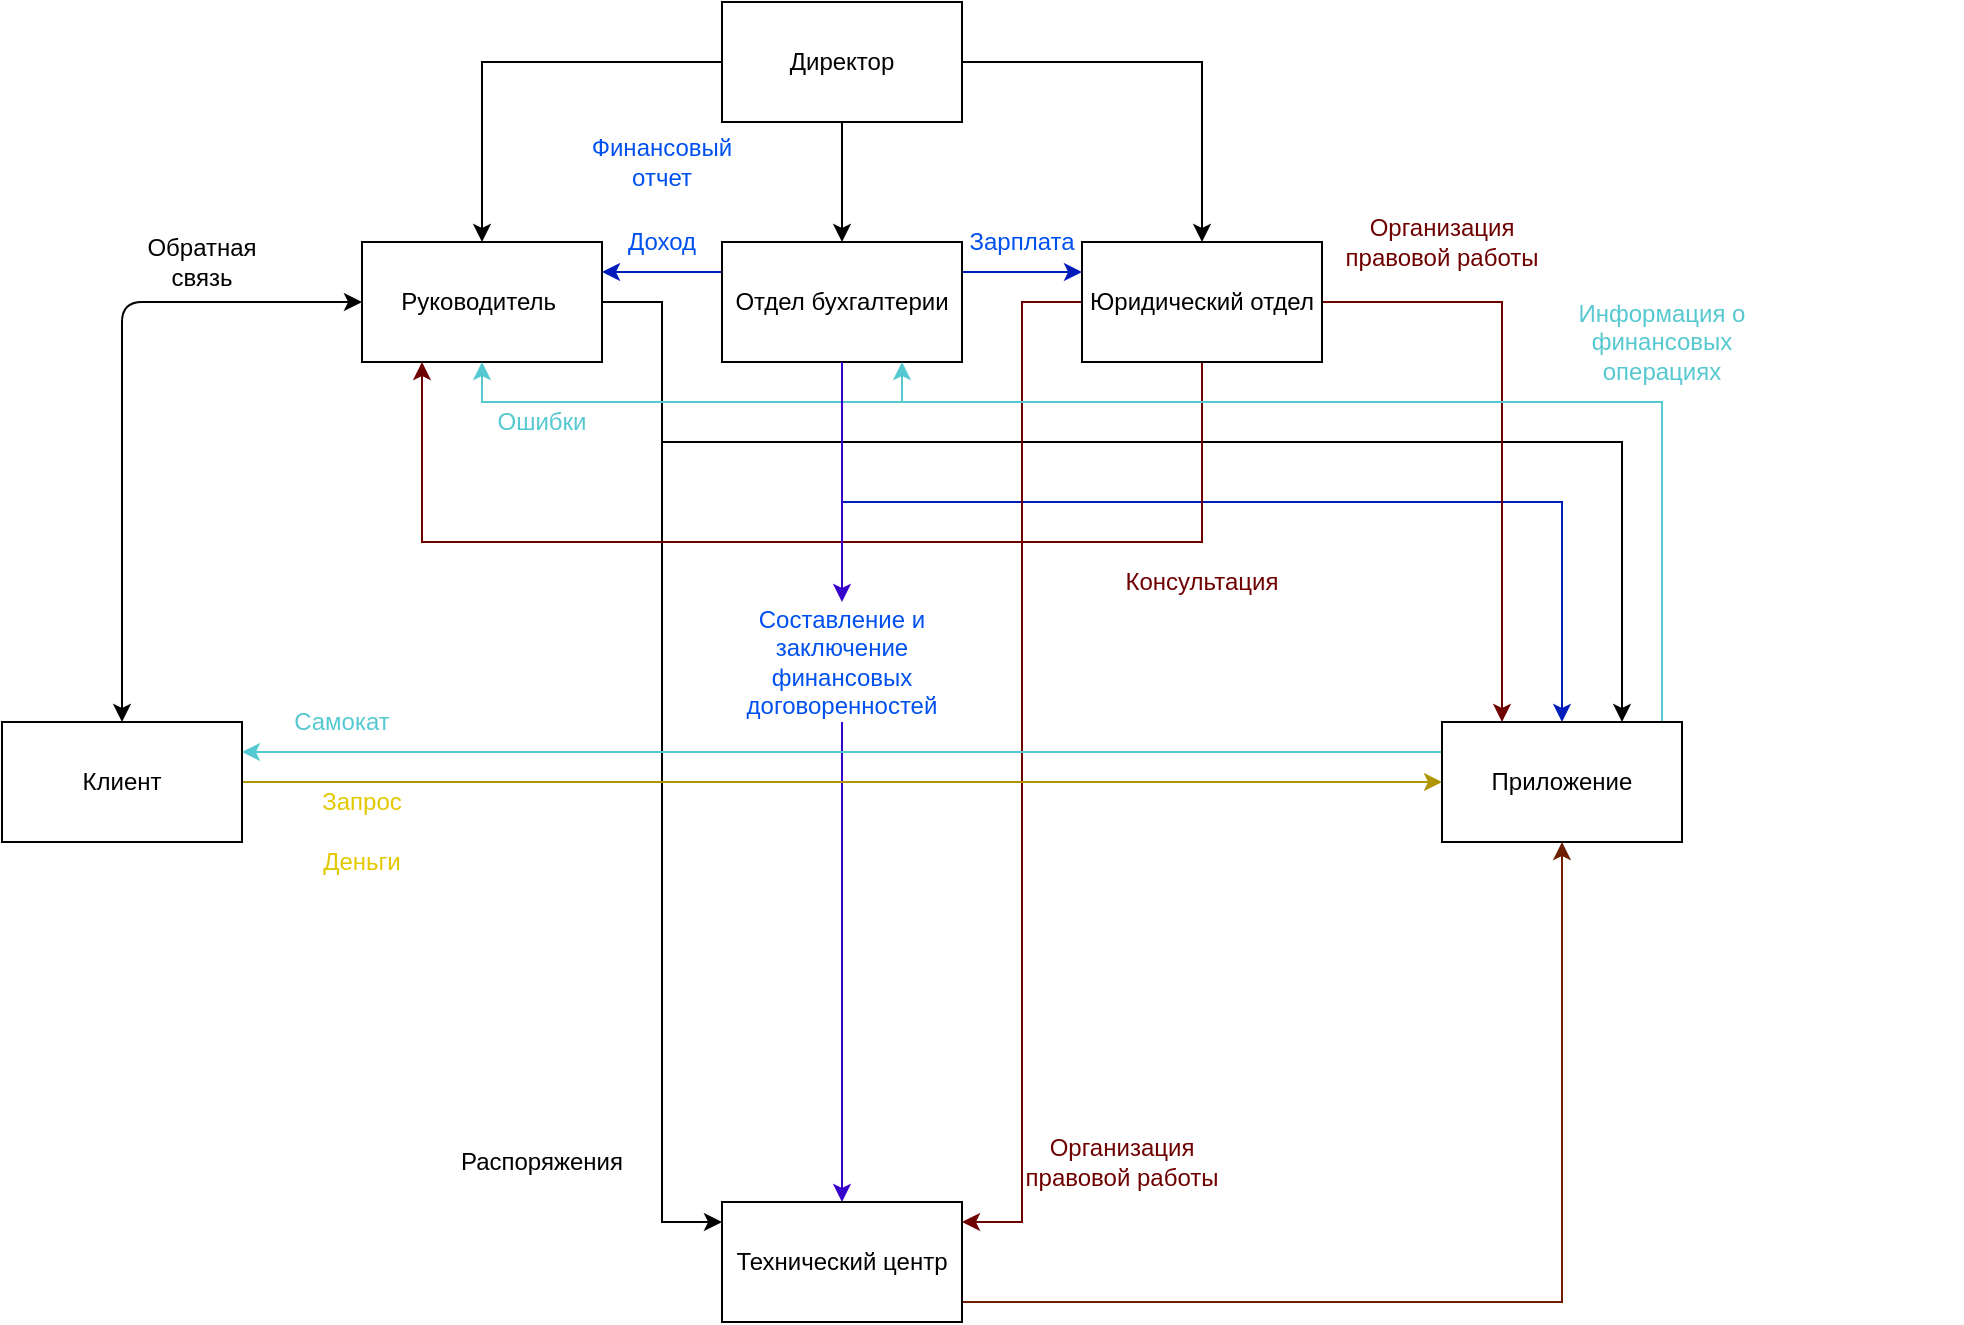 <mxfile version="13.9.6" type="github">
  <diagram id="vhNA32yhA7gt9Mvv8yJN" name="Страница 1">
    <mxGraphModel dx="2249" dy="705" grid="1" gridSize="10" guides="1" tooltips="1" connect="1" arrows="1" fold="1" page="1" pageScale="1" pageWidth="827" pageHeight="1169" math="0" shadow="0">
      <root>
        <mxCell id="0" />
        <mxCell id="1" parent="0" />
        <mxCell id="5R2O_VC241QUrDr7r4t_-8" style="edgeStyle=orthogonalEdgeStyle;rounded=0;orthogonalLoop=1;jettySize=auto;html=1;entryX=0.5;entryY=0;entryDx=0;entryDy=0;" parent="1" source="5R2O_VC241QUrDr7r4t_-1" target="5R2O_VC241QUrDr7r4t_-2" edge="1">
          <mxGeometry relative="1" as="geometry" />
        </mxCell>
        <mxCell id="5R2O_VC241QUrDr7r4t_-9" style="edgeStyle=orthogonalEdgeStyle;rounded=0;orthogonalLoop=1;jettySize=auto;html=1;entryX=0.5;entryY=0;entryDx=0;entryDy=0;" parent="1" source="5R2O_VC241QUrDr7r4t_-1" target="5R2O_VC241QUrDr7r4t_-3" edge="1">
          <mxGeometry relative="1" as="geometry" />
        </mxCell>
        <mxCell id="5R2O_VC241QUrDr7r4t_-10" style="edgeStyle=orthogonalEdgeStyle;rounded=0;orthogonalLoop=1;jettySize=auto;html=1;entryX=0.5;entryY=0;entryDx=0;entryDy=0;" parent="1" source="5R2O_VC241QUrDr7r4t_-1" target="5R2O_VC241QUrDr7r4t_-4" edge="1">
          <mxGeometry relative="1" as="geometry" />
        </mxCell>
        <mxCell id="5R2O_VC241QUrDr7r4t_-1" value="Директор" style="rounded=0;whiteSpace=wrap;html=1;" parent="1" vertex="1">
          <mxGeometry x="320" y="40" width="120" height="60" as="geometry" />
        </mxCell>
        <mxCell id="5R2O_VC241QUrDr7r4t_-13" style="edgeStyle=orthogonalEdgeStyle;rounded=0;orthogonalLoop=1;jettySize=auto;html=1;" parent="1" source="5R2O_VC241QUrDr7r4t_-2" target="5R2O_VC241QUrDr7r4t_-7" edge="1">
          <mxGeometry relative="1" as="geometry">
            <Array as="points">
              <mxPoint x="290" y="190" />
              <mxPoint x="290" y="650" />
            </Array>
          </mxGeometry>
        </mxCell>
        <mxCell id="5R2O_VC241QUrDr7r4t_-23" style="edgeStyle=orthogonalEdgeStyle;rounded=0;orthogonalLoop=1;jettySize=auto;html=1;entryX=0.75;entryY=0;entryDx=0;entryDy=0;" parent="1" source="5R2O_VC241QUrDr7r4t_-2" target="5R2O_VC241QUrDr7r4t_-6" edge="1">
          <mxGeometry relative="1" as="geometry">
            <Array as="points">
              <mxPoint x="290" y="190" />
              <mxPoint x="290" y="260" />
              <mxPoint x="770" y="260" />
            </Array>
          </mxGeometry>
        </mxCell>
        <mxCell id="5R2O_VC241QUrDr7r4t_-2" value="Руководитель&amp;nbsp;" style="rounded=0;whiteSpace=wrap;html=1;" parent="1" vertex="1">
          <mxGeometry x="140" y="160" width="120" height="60" as="geometry" />
        </mxCell>
        <mxCell id="5R2O_VC241QUrDr7r4t_-12" style="edgeStyle=orthogonalEdgeStyle;rounded=0;orthogonalLoop=1;jettySize=auto;html=1;entryX=0.5;entryY=0;entryDx=0;entryDy=0;fillColor=#6a00ff;strokeColor=#3700CC;" parent="1" source="zDYuwxlkkfr3ZyuYKjbI-14" target="5R2O_VC241QUrDr7r4t_-7" edge="1">
          <mxGeometry relative="1" as="geometry" />
        </mxCell>
        <mxCell id="5R2O_VC241QUrDr7r4t_-19" style="edgeStyle=orthogonalEdgeStyle;rounded=0;orthogonalLoop=1;jettySize=auto;html=1;entryX=0.5;entryY=0;entryDx=0;entryDy=0;fillColor=#0050ef;strokeColor=#001DBC;" parent="1" source="5R2O_VC241QUrDr7r4t_-3" target="5R2O_VC241QUrDr7r4t_-6" edge="1">
          <mxGeometry relative="1" as="geometry">
            <Array as="points">
              <mxPoint x="380" y="290" />
              <mxPoint x="740" y="290" />
            </Array>
          </mxGeometry>
        </mxCell>
        <mxCell id="5R2O_VC241QUrDr7r4t_-20" style="edgeStyle=orthogonalEdgeStyle;rounded=0;orthogonalLoop=1;jettySize=auto;html=1;entryX=1;entryY=0.25;entryDx=0;entryDy=0;fillColor=#0050ef;strokeColor=#001DBC;" parent="1" source="5R2O_VC241QUrDr7r4t_-3" target="5R2O_VC241QUrDr7r4t_-2" edge="1">
          <mxGeometry relative="1" as="geometry">
            <Array as="points">
              <mxPoint x="310" y="175" />
              <mxPoint x="310" y="175" />
            </Array>
          </mxGeometry>
        </mxCell>
        <mxCell id="5R2O_VC241QUrDr7r4t_-21" style="edgeStyle=orthogonalEdgeStyle;rounded=0;orthogonalLoop=1;jettySize=auto;html=1;entryX=0;entryY=0.25;entryDx=0;entryDy=0;fillColor=#0050ef;strokeColor=#001DBC;" parent="1" source="5R2O_VC241QUrDr7r4t_-3" target="5R2O_VC241QUrDr7r4t_-4" edge="1">
          <mxGeometry relative="1" as="geometry">
            <Array as="points">
              <mxPoint x="460" y="175" />
              <mxPoint x="460" y="175" />
            </Array>
          </mxGeometry>
        </mxCell>
        <mxCell id="5R2O_VC241QUrDr7r4t_-3" value="Отдел бухгалтерии" style="rounded=0;whiteSpace=wrap;html=1;" parent="1" vertex="1">
          <mxGeometry x="320" y="160" width="120" height="60" as="geometry" />
        </mxCell>
        <mxCell id="5R2O_VC241QUrDr7r4t_-11" style="edgeStyle=orthogonalEdgeStyle;rounded=0;orthogonalLoop=1;jettySize=auto;html=1;fillColor=#a20025;strokeColor=#6F0000;" parent="1" source="5R2O_VC241QUrDr7r4t_-4" target="5R2O_VC241QUrDr7r4t_-7" edge="1">
          <mxGeometry relative="1" as="geometry">
            <Array as="points">
              <mxPoint x="470" y="190" />
              <mxPoint x="470" y="650" />
            </Array>
          </mxGeometry>
        </mxCell>
        <mxCell id="5R2O_VC241QUrDr7r4t_-24" style="edgeStyle=orthogonalEdgeStyle;rounded=0;orthogonalLoop=1;jettySize=auto;html=1;entryX=0.25;entryY=0;entryDx=0;entryDy=0;fillColor=#fad7ac;strokeColor=#6F0000;" parent="1" source="5R2O_VC241QUrDr7r4t_-4" target="5R2O_VC241QUrDr7r4t_-6" edge="1">
          <mxGeometry relative="1" as="geometry" />
        </mxCell>
        <mxCell id="z1MQ4k9wcMi4-fj4tBe9-8" style="edgeStyle=orthogonalEdgeStyle;rounded=0;orthogonalLoop=1;jettySize=auto;html=1;strokeColor=#6F0000;entryX=0.25;entryY=1;entryDx=0;entryDy=0;" parent="1" source="5R2O_VC241QUrDr7r4t_-4" target="5R2O_VC241QUrDr7r4t_-2" edge="1">
          <mxGeometry relative="1" as="geometry">
            <mxPoint x="190" y="290" as="targetPoint" />
            <Array as="points">
              <mxPoint x="560" y="310" />
              <mxPoint x="170" y="310" />
            </Array>
          </mxGeometry>
        </mxCell>
        <mxCell id="5R2O_VC241QUrDr7r4t_-4" value="Юридический отдел" style="rounded=0;whiteSpace=wrap;html=1;" parent="1" vertex="1">
          <mxGeometry x="500" y="160" width="120" height="60" as="geometry" />
        </mxCell>
        <mxCell id="5R2O_VC241QUrDr7r4t_-14" style="edgeStyle=orthogonalEdgeStyle;rounded=0;orthogonalLoop=1;jettySize=auto;html=1;entryX=0;entryY=0.5;entryDx=0;entryDy=0;fillColor=#e3c800;strokeColor=#B09500;" parent="1" source="5R2O_VC241QUrDr7r4t_-5" target="5R2O_VC241QUrDr7r4t_-6" edge="1">
          <mxGeometry relative="1" as="geometry" />
        </mxCell>
        <mxCell id="5R2O_VC241QUrDr7r4t_-5" value="Клиент" style="rounded=0;whiteSpace=wrap;html=1;" parent="1" vertex="1">
          <mxGeometry x="-40" y="400" width="120" height="60" as="geometry" />
        </mxCell>
        <mxCell id="5R2O_VC241QUrDr7r4t_-15" style="edgeStyle=orthogonalEdgeStyle;rounded=0;orthogonalLoop=1;jettySize=auto;html=1;entryX=1;entryY=0.25;entryDx=0;entryDy=0;fillColor=#fa6800;strokeColor=#55C8D0;" parent="1" source="5R2O_VC241QUrDr7r4t_-6" target="5R2O_VC241QUrDr7r4t_-5" edge="1">
          <mxGeometry relative="1" as="geometry">
            <Array as="points">
              <mxPoint x="570" y="415" />
              <mxPoint x="570" y="415" />
            </Array>
          </mxGeometry>
        </mxCell>
        <mxCell id="5R2O_VC241QUrDr7r4t_-31" style="edgeStyle=orthogonalEdgeStyle;rounded=0;orthogonalLoop=1;jettySize=auto;html=1;entryX=0.75;entryY=1;entryDx=0;entryDy=0;fillColor=#a0522d;strokeColor=#55C8D0;" parent="1" source="5R2O_VC241QUrDr7r4t_-6" target="5R2O_VC241QUrDr7r4t_-3" edge="1">
          <mxGeometry relative="1" as="geometry">
            <Array as="points">
              <mxPoint x="790" y="240" />
              <mxPoint x="410" y="240" />
            </Array>
          </mxGeometry>
        </mxCell>
        <mxCell id="5R2O_VC241QUrDr7r4t_-32" style="edgeStyle=orthogonalEdgeStyle;rounded=0;orthogonalLoop=1;jettySize=auto;html=1;entryX=0.5;entryY=1;entryDx=0;entryDy=0;fillColor=#a0522d;strokeColor=#55C8D0;" parent="1" source="5R2O_VC241QUrDr7r4t_-6" target="5R2O_VC241QUrDr7r4t_-2" edge="1">
          <mxGeometry relative="1" as="geometry">
            <Array as="points">
              <mxPoint x="790" y="240" />
              <mxPoint x="200" y="240" />
            </Array>
          </mxGeometry>
        </mxCell>
        <mxCell id="5R2O_VC241QUrDr7r4t_-6" value="Приложение" style="rounded=0;whiteSpace=wrap;html=1;" parent="1" vertex="1">
          <mxGeometry x="680" y="400" width="120" height="60" as="geometry" />
        </mxCell>
        <mxCell id="5R2O_VC241QUrDr7r4t_-25" style="edgeStyle=orthogonalEdgeStyle;rounded=0;orthogonalLoop=1;jettySize=auto;html=1;entryX=0.5;entryY=1;entryDx=0;entryDy=0;fillColor=#a0522d;strokeColor=#6D1F00;" parent="1" source="5R2O_VC241QUrDr7r4t_-7" target="5R2O_VC241QUrDr7r4t_-6" edge="1">
          <mxGeometry relative="1" as="geometry">
            <Array as="points">
              <mxPoint x="740" y="690" />
            </Array>
          </mxGeometry>
        </mxCell>
        <mxCell id="5R2O_VC241QUrDr7r4t_-7" value="Технический центр" style="rounded=0;whiteSpace=wrap;html=1;" parent="1" vertex="1">
          <mxGeometry x="320" y="640" width="120" height="60" as="geometry" />
        </mxCell>
        <mxCell id="5R2O_VC241QUrDr7r4t_-35" value="&lt;font color=&quot;#55c8d0&quot;&gt;Информация о финансовых операциях&lt;/font&gt;" style="text;html=1;align=center;verticalAlign=middle;whiteSpace=wrap;rounded=0;fontColor=#ffffff;" parent="1" vertex="1">
          <mxGeometry x="730" y="190" width="120" height="40" as="geometry" />
        </mxCell>
        <mxCell id="z1MQ4k9wcMi4-fj4tBe9-2" value="&lt;font color=&quot;#0050ef&quot;&gt;Финансовый отчет&lt;/font&gt;" style="text;html=1;align=center;verticalAlign=middle;whiteSpace=wrap;rounded=0;fontColor=#ffffff;" parent="1" vertex="1">
          <mxGeometry x="250" y="100" width="80" height="40" as="geometry" />
        </mxCell>
        <mxCell id="z1MQ4k9wcMi4-fj4tBe9-10" value="" style="endArrow=classic;startArrow=classic;html=1;entryX=0;entryY=0.5;entryDx=0;entryDy=0;exitX=0.5;exitY=0;exitDx=0;exitDy=0;" parent="1" source="5R2O_VC241QUrDr7r4t_-5" target="5R2O_VC241QUrDr7r4t_-2" edge="1">
          <mxGeometry width="50" height="50" relative="1" as="geometry">
            <mxPoint x="10" y="390" as="sourcePoint" />
            <mxPoint x="60" y="340" as="targetPoint" />
            <Array as="points">
              <mxPoint x="20" y="190" />
            </Array>
          </mxGeometry>
        </mxCell>
        <mxCell id="zDYuwxlkkfr3ZyuYKjbI-1" value="&lt;font color=&quot;#0050ef&quot;&gt;Доход&lt;/font&gt;" style="text;html=1;align=center;verticalAlign=middle;whiteSpace=wrap;rounded=0;fontColor=#ffffff;" vertex="1" parent="1">
          <mxGeometry x="270" y="150" width="40" height="20" as="geometry" />
        </mxCell>
        <mxCell id="zDYuwxlkkfr3ZyuYKjbI-2" value="&lt;font color=&quot;#0050ef&quot;&gt;Зарплата&lt;/font&gt;" style="text;html=1;align=center;verticalAlign=middle;whiteSpace=wrap;rounded=0;fontColor=#ffffff;" vertex="1" parent="1">
          <mxGeometry x="450" y="150" width="40" height="20" as="geometry" />
        </mxCell>
        <mxCell id="zDYuwxlkkfr3ZyuYKjbI-4" value="Обратная связь" style="text;html=1;strokeColor=none;fillColor=none;align=center;verticalAlign=middle;whiteSpace=wrap;rounded=0;" vertex="1" parent="1">
          <mxGeometry x="40" y="160" width="40" height="20" as="geometry" />
        </mxCell>
        <mxCell id="zDYuwxlkkfr3ZyuYKjbI-5" value="Информация о финансовых операциях" style="text;html=1;align=center;verticalAlign=middle;whiteSpace=wrap;rounded=0;fontColor=#ffffff;" vertex="1" parent="1">
          <mxGeometry x="850" y="250" width="90" height="60" as="geometry" />
        </mxCell>
        <mxCell id="zDYuwxlkkfr3ZyuYKjbI-6" value="&lt;font color=&quot;#55c8d0&quot;&gt;Ошибки&lt;/font&gt;" style="text;html=1;align=center;verticalAlign=middle;whiteSpace=wrap;rounded=0;fontColor=#ffffff;" vertex="1" parent="1">
          <mxGeometry x="200" y="240" width="60" height="20" as="geometry" />
        </mxCell>
        <mxCell id="zDYuwxlkkfr3ZyuYKjbI-7" value="&lt;font color=&quot;#6f0000&quot;&gt;Организация правовой работы&lt;/font&gt;" style="text;html=1;align=center;verticalAlign=middle;whiteSpace=wrap;rounded=0;fontColor=#ffffff;" vertex="1" parent="1">
          <mxGeometry x="620" y="140" width="120" height="40" as="geometry" />
        </mxCell>
        <mxCell id="zDYuwxlkkfr3ZyuYKjbI-8" value="&lt;font color=&quot;#6f0000&quot;&gt;Консультация&lt;/font&gt;" style="text;html=1;align=center;verticalAlign=middle;whiteSpace=wrap;rounded=0;fontColor=#ffffff;" vertex="1" parent="1">
          <mxGeometry x="510" y="320" width="100" height="20" as="geometry" />
        </mxCell>
        <mxCell id="zDYuwxlkkfr3ZyuYKjbI-9" value="&lt;font color=&quot;#6f0000&quot;&gt;Организация правовой работы&lt;/font&gt;" style="text;html=1;align=center;verticalAlign=middle;whiteSpace=wrap;rounded=0;fontColor=#ffffff;" vertex="1" parent="1">
          <mxGeometry x="470" y="610" width="100" height="20" as="geometry" />
        </mxCell>
        <mxCell id="zDYuwxlkkfr3ZyuYKjbI-10" value="Распоряжения" style="text;html=1;strokeColor=none;fillColor=none;align=center;verticalAlign=middle;whiteSpace=wrap;rounded=0;" vertex="1" parent="1">
          <mxGeometry x="210" y="610" width="40" height="20" as="geometry" />
        </mxCell>
        <mxCell id="zDYuwxlkkfr3ZyuYKjbI-11" value="&lt;font color=&quot;#55c8d0&quot;&gt;Самокат&lt;/font&gt;" style="text;html=1;align=center;verticalAlign=middle;whiteSpace=wrap;rounded=0;fontColor=#ffffff;" vertex="1" parent="1">
          <mxGeometry x="100" y="390" width="60" height="20" as="geometry" />
        </mxCell>
        <mxCell id="zDYuwxlkkfr3ZyuYKjbI-12" value="&lt;font color=&quot;#e3c800&quot;&gt;Запрос&lt;/font&gt;" style="text;html=1;align=center;verticalAlign=middle;whiteSpace=wrap;rounded=0;fontColor=#ffffff;" vertex="1" parent="1">
          <mxGeometry x="110" y="430" width="60" height="20" as="geometry" />
        </mxCell>
        <mxCell id="zDYuwxlkkfr3ZyuYKjbI-13" value="&lt;font color=&quot;#e3c800&quot;&gt;Деньги&lt;/font&gt;" style="text;html=1;align=center;verticalAlign=middle;whiteSpace=wrap;rounded=0;fontColor=#ffffff;" vertex="1" parent="1">
          <mxGeometry x="110" y="460" width="60" height="20" as="geometry" />
        </mxCell>
        <mxCell id="zDYuwxlkkfr3ZyuYKjbI-14" value="&lt;font color=&quot;#0050ef&quot;&gt;Составление и заключение финансовых договоренностей&lt;/font&gt;" style="text;html=1;align=center;verticalAlign=middle;whiteSpace=wrap;rounded=0;fontColor=#ffffff;" vertex="1" parent="1">
          <mxGeometry x="330" y="340" width="100" height="60" as="geometry" />
        </mxCell>
        <mxCell id="zDYuwxlkkfr3ZyuYKjbI-17" style="edgeStyle=orthogonalEdgeStyle;rounded=0;orthogonalLoop=1;jettySize=auto;html=1;entryX=0.5;entryY=0;entryDx=0;entryDy=0;fillColor=#6a00ff;strokeColor=#3700CC;" edge="1" parent="1" source="5R2O_VC241QUrDr7r4t_-3" target="zDYuwxlkkfr3ZyuYKjbI-14">
          <mxGeometry relative="1" as="geometry">
            <mxPoint x="380" y="220" as="sourcePoint" />
            <mxPoint x="380" y="640" as="targetPoint" />
          </mxGeometry>
        </mxCell>
      </root>
    </mxGraphModel>
  </diagram>
</mxfile>

